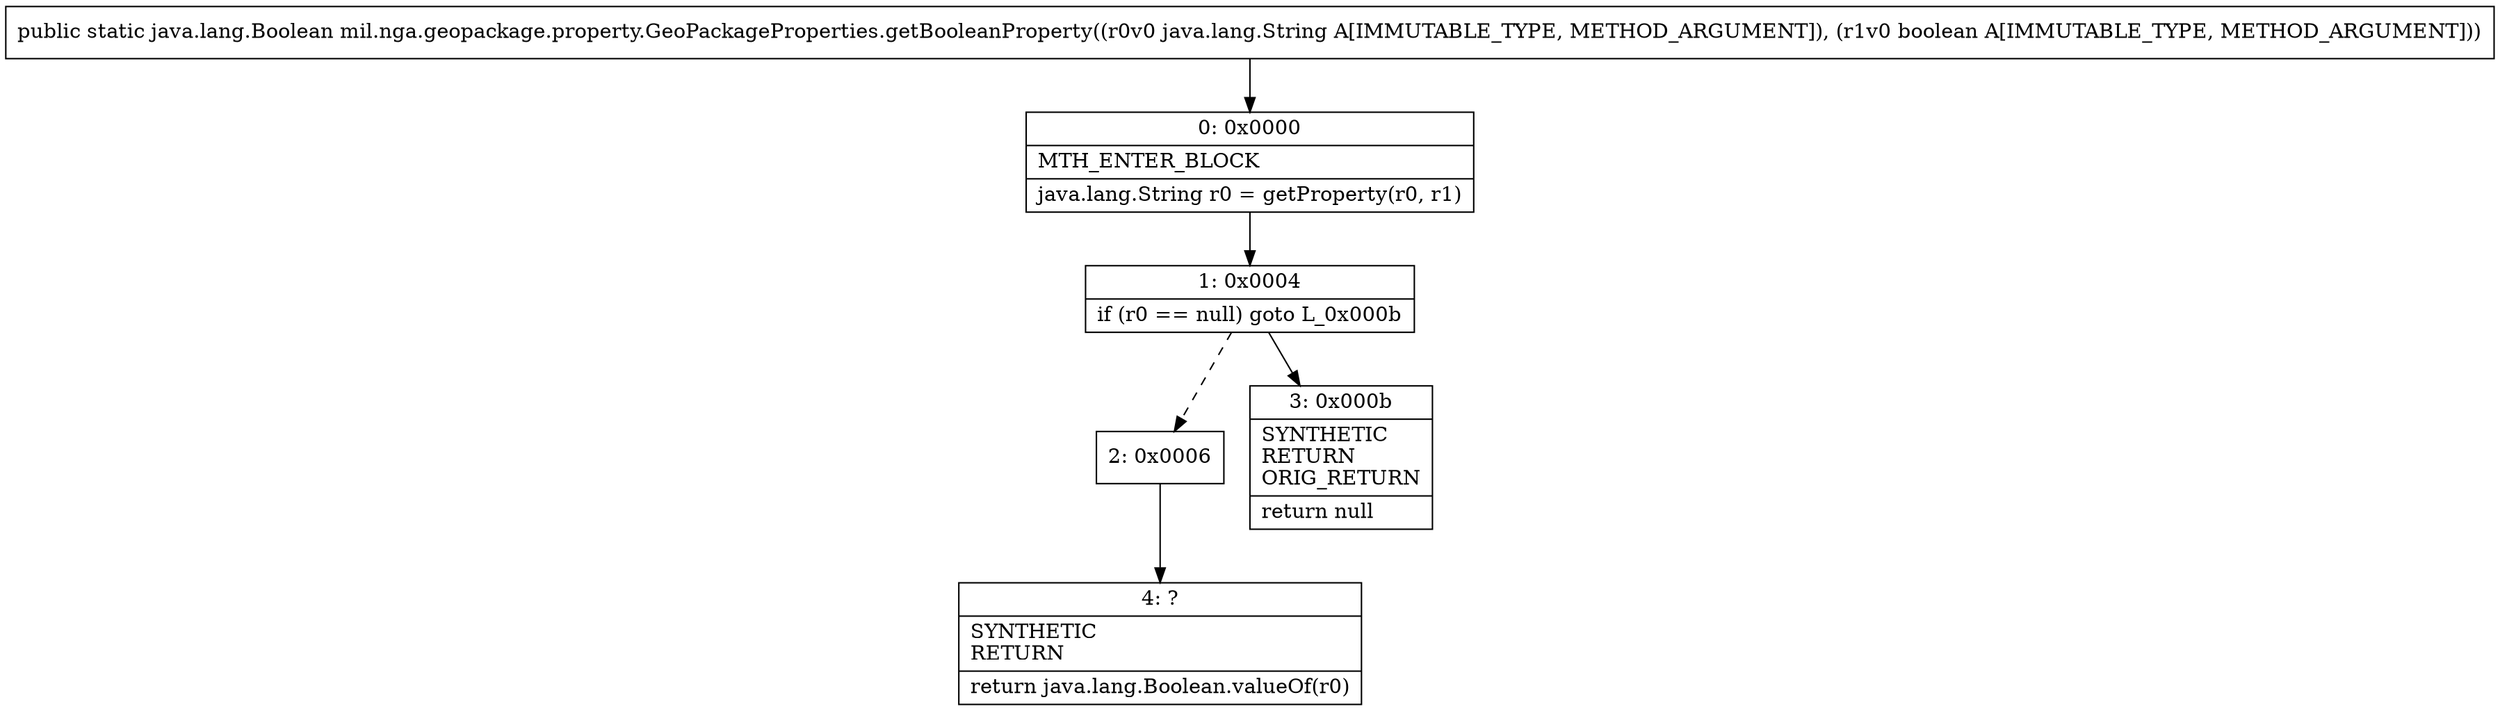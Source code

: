 digraph "CFG formil.nga.geopackage.property.GeoPackageProperties.getBooleanProperty(Ljava\/lang\/String;Z)Ljava\/lang\/Boolean;" {
Node_0 [shape=record,label="{0\:\ 0x0000|MTH_ENTER_BLOCK\l|java.lang.String r0 = getProperty(r0, r1)\l}"];
Node_1 [shape=record,label="{1\:\ 0x0004|if (r0 == null) goto L_0x000b\l}"];
Node_2 [shape=record,label="{2\:\ 0x0006}"];
Node_3 [shape=record,label="{3\:\ 0x000b|SYNTHETIC\lRETURN\lORIG_RETURN\l|return null\l}"];
Node_4 [shape=record,label="{4\:\ ?|SYNTHETIC\lRETURN\l|return java.lang.Boolean.valueOf(r0)\l}"];
MethodNode[shape=record,label="{public static java.lang.Boolean mil.nga.geopackage.property.GeoPackageProperties.getBooleanProperty((r0v0 java.lang.String A[IMMUTABLE_TYPE, METHOD_ARGUMENT]), (r1v0 boolean A[IMMUTABLE_TYPE, METHOD_ARGUMENT])) }"];
MethodNode -> Node_0;
Node_0 -> Node_1;
Node_1 -> Node_2[style=dashed];
Node_1 -> Node_3;
Node_2 -> Node_4;
}

